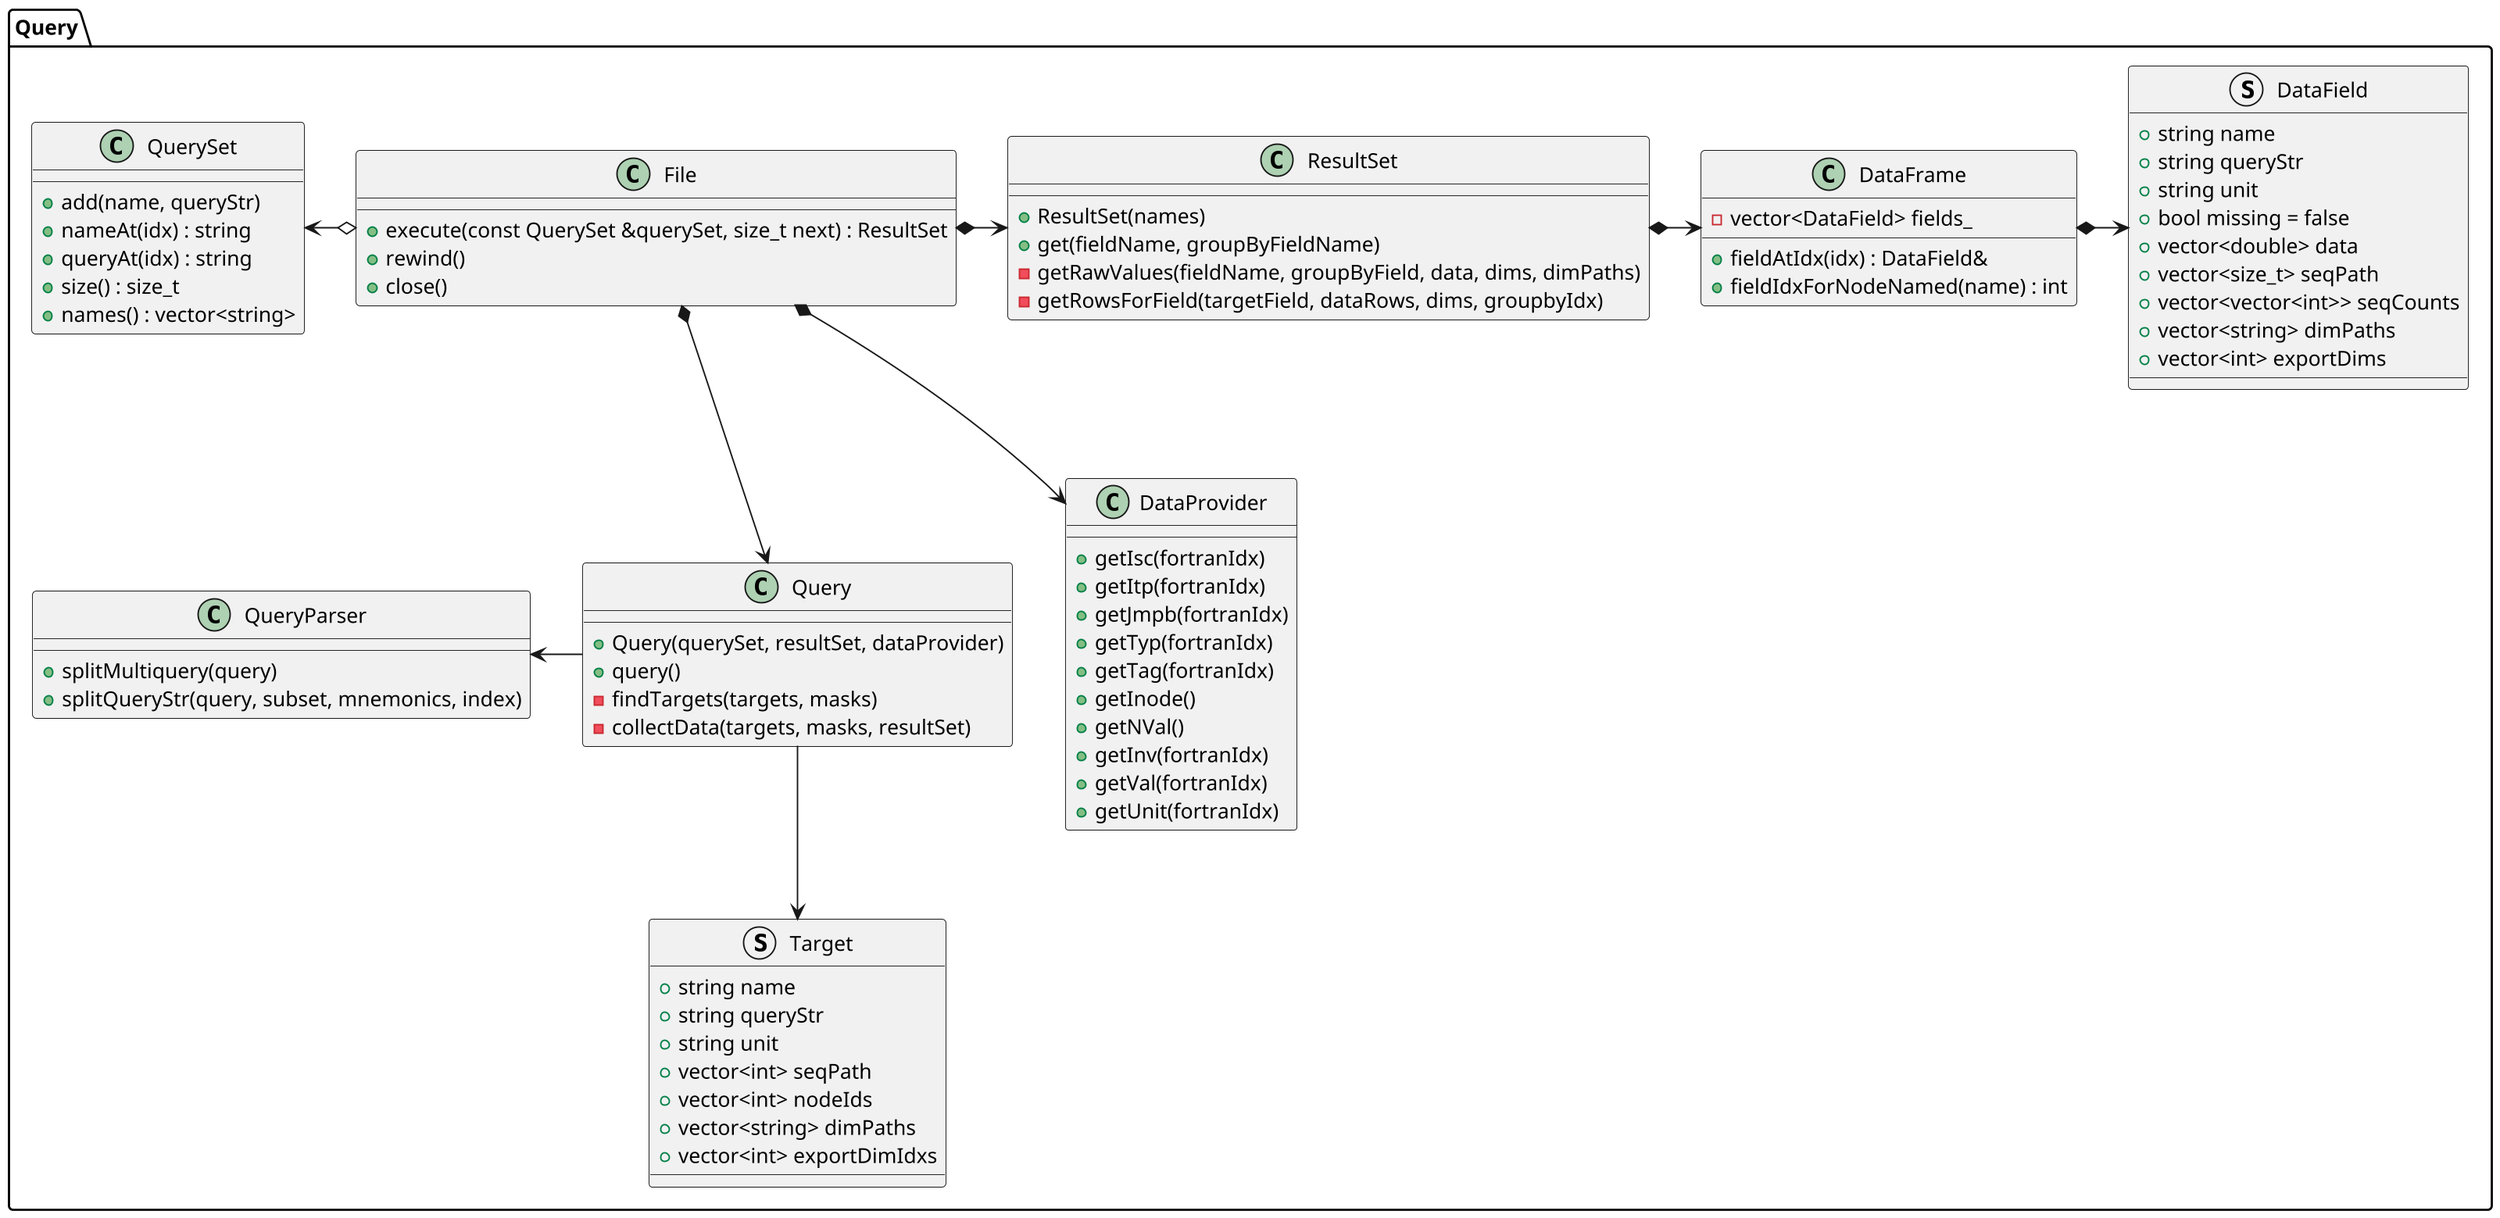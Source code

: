 @startuml
skinparam dpi 300
scale 1024 width

package Query <<Folder>> 
{
  class File
  {
    +execute(const QuerySet &querySet, size_t next) : ResultSet
    +rewind()
    +close()
  }

  class Query
  {
    +Query(querySet, resultSet, dataProvider)
    +query()
    -findTargets(targets, masks)
    -collectData(targets, masks, resultSet)
  }

  struct Target
  {
    +string name
    +string queryStr
    +string unit
    +vector<int> seqPath
    +vector<int> nodeIds
    +vector<string> dimPaths
    +vector<int> exportDimIdxs
  }

  class DataFrame
  {
     -vector<DataField> fields_

     +fieldAtIdx(idx) : DataField&
     +fieldIdxForNodeNamed(name) : int
  }

  struct DataField
  {
    +string name
    +string queryStr
    +string unit
    +bool missing = false
    +vector<double> data
    +vector<size_t> seqPath
    +vector<vector<int>> seqCounts
    +vector<string> dimPaths
    +vector<int> exportDims
  }

  class ResultSet
  {
    +ResultSet(names)
    +get(fieldName, groupByFieldName)
    -getRawValues(fieldName, groupByField, data, dims, dimPaths)
    -getRowsForField(targetField, dataRows, dims, groupbyIdx)
  }

  class QuerySet
  {
    +add(name, queryStr)
    +nameAt(idx) : string
    +queryAt(idx) : string
    +size() : size_t
    +names() : vector<string>
  }

  class DataProvider
  {
    +getIsc(fortranIdx)
    +getItp(fortranIdx)
    +getJmpb(fortranIdx)
    +getTyp(fortranIdx)
    +getTag(fortranIdx)
    +getInode()
    +getNVal()
    +getInv(fortranIdx)
    +getVal(fortranIdx)
    +getUnit(fortranIdx)

  }

  class QueryParser
  {
    +splitMultiquery(query)
    +splitQueryStr(query, subset, mnemonics, index)
  }

  File *--> DataProvider
  
  File *-> ResultSet
  QuerySet <-o File
  File *--> Query
  Query --> Target
  ResultSet *-> DataFrame
  DataFrame *-> DataField


  QueryParser <- Query

@enduml

